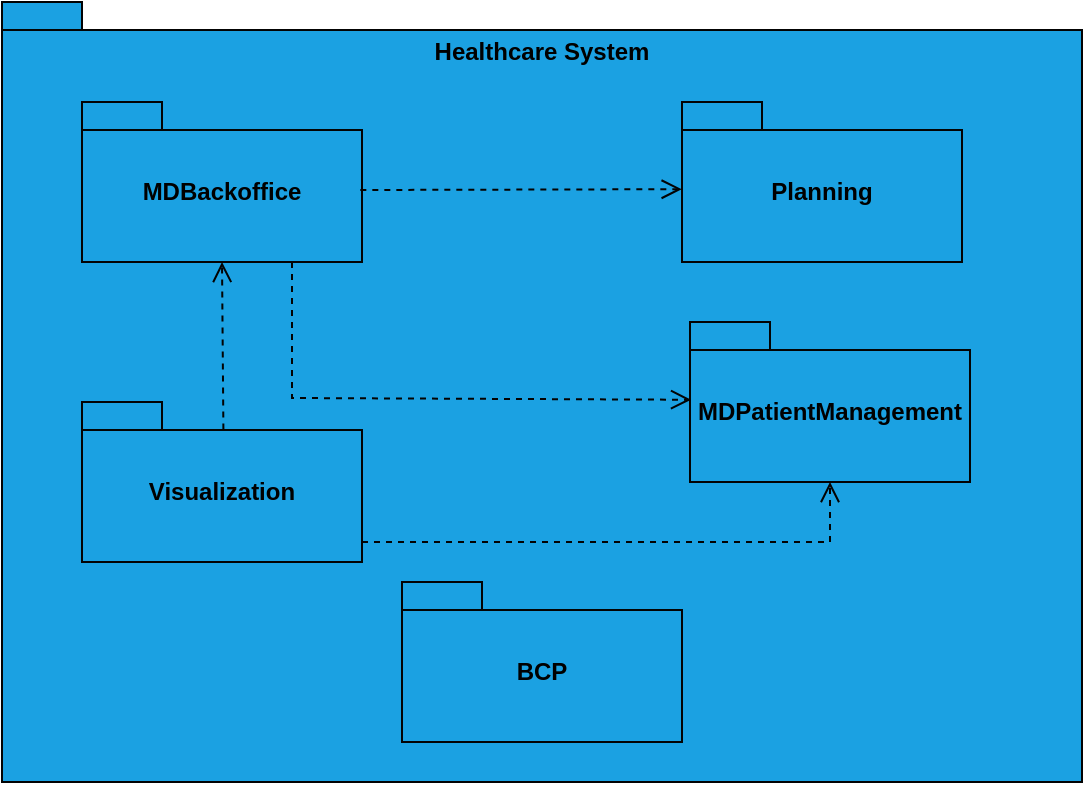 <mxfile version="25.0.2">
  <diagram name="Página-1" id="RwL_v3xmSVvoEW0B1FeW">
    <mxGraphModel dx="1312" dy="716" grid="1" gridSize="10" guides="1" tooltips="1" connect="1" arrows="1" fold="1" page="1" pageScale="1" pageWidth="827" pageHeight="1169" math="0" shadow="0">
      <root>
        <mxCell id="0" />
        <mxCell id="1" parent="0" />
        <mxCell id="0vD85CPpexM7nKXdHdo8-1" value="Healthcare System" style="shape=folder;fontStyle=1;spacingTop=3;tabWidth=40;tabHeight=14;tabPosition=left;html=1;whiteSpace=wrap;labelPosition=center;verticalLabelPosition=top;align=center;verticalAlign=bottom;labelBackgroundColor=none;labelBorderColor=none;spacing=-32;fillColor=#1BA1E2;strokeColor=#030303;" parent="1" vertex="1">
          <mxGeometry x="70" y="160" width="540" height="390" as="geometry" />
        </mxCell>
        <mxCell id="0vD85CPpexM7nKXdHdo8-2" value="MDBackoffice" style="shape=folder;fontStyle=1;spacingTop=10;tabWidth=40;tabHeight=14;tabPosition=left;html=1;whiteSpace=wrap;fillColor=#1BA1E2;strokeColor=#030303;" parent="1" vertex="1">
          <mxGeometry x="110" y="210" width="140" height="80" as="geometry" />
        </mxCell>
        <mxCell id="0vD85CPpexM7nKXdHdo8-3" value="Planning" style="shape=folder;fontStyle=1;spacingTop=10;tabWidth=40;tabHeight=14;tabPosition=left;html=1;whiteSpace=wrap;fillColor=#1BA1E2;strokeColor=#030303;" parent="1" vertex="1">
          <mxGeometry x="410" y="210" width="140" height="80" as="geometry" />
        </mxCell>
        <mxCell id="0vD85CPpexM7nKXdHdo8-5" value="Visualization" style="shape=folder;fontStyle=1;spacingTop=10;tabWidth=40;tabHeight=14;tabPosition=left;html=1;whiteSpace=wrap;fillColor=#1BA1E2;strokeColor=#030303;" parent="1" vertex="1">
          <mxGeometry x="110" y="360" width="140" height="80" as="geometry" />
        </mxCell>
        <mxCell id="0vD85CPpexM7nKXdHdo8-7" value="" style="html=1;verticalAlign=bottom;endArrow=open;dashed=1;endSize=8;curved=0;rounded=0;entryX=-0.001;entryY=0.545;entryDx=0;entryDy=0;entryPerimeter=0;exitX=0.994;exitY=0.55;exitDx=0;exitDy=0;exitPerimeter=0;strokeColor=#030303;" parent="1" source="0vD85CPpexM7nKXdHdo8-2" target="0vD85CPpexM7nKXdHdo8-3" edge="1">
          <mxGeometry relative="1" as="geometry">
            <mxPoint x="710" y="320" as="sourcePoint" />
            <mxPoint x="370" y="320" as="targetPoint" />
          </mxGeometry>
        </mxCell>
        <mxCell id="0vD85CPpexM7nKXdHdo8-15" value="" style="html=1;verticalAlign=bottom;endArrow=open;dashed=1;endSize=8;curved=0;rounded=0;entryX=0.5;entryY=1;entryDx=0;entryDy=0;entryPerimeter=0;exitX=0.505;exitY=0.172;exitDx=0;exitDy=0;exitPerimeter=0;strokeColor=#030303;" parent="1" source="0vD85CPpexM7nKXdHdo8-5" target="0vD85CPpexM7nKXdHdo8-2" edge="1">
          <mxGeometry relative="1" as="geometry">
            <mxPoint x="440" y="267" as="sourcePoint" />
            <mxPoint x="260" y="267" as="targetPoint" />
          </mxGeometry>
        </mxCell>
        <mxCell id="56yQtxT_Rmas7lgYht69-1" value="BCP" style="shape=folder;fontStyle=1;spacingTop=10;tabWidth=40;tabHeight=14;tabPosition=left;html=1;whiteSpace=wrap;fillColor=#1BA1E2;strokeColor=#030303;" parent="1" vertex="1">
          <mxGeometry x="270" y="450" width="140" height="80" as="geometry" />
        </mxCell>
        <mxCell id="JrVChtVC_zbbN-vGML_5-1" value="MDPatientManagement" style="shape=folder;fontStyle=1;spacingTop=10;tabWidth=40;tabHeight=14;tabPosition=left;html=1;whiteSpace=wrap;fillColor=#1BA1E2;strokeColor=#030303;" vertex="1" parent="1">
          <mxGeometry x="414" y="320" width="140" height="80" as="geometry" />
        </mxCell>
        <mxCell id="JrVChtVC_zbbN-vGML_5-2" value="" style="html=1;verticalAlign=bottom;endArrow=open;dashed=1;endSize=8;curved=0;rounded=0;entryX=0.5;entryY=1;entryDx=0;entryDy=0;entryPerimeter=0;exitX=1.008;exitY=0.682;exitDx=0;exitDy=0;exitPerimeter=0;strokeColor=#030303;" edge="1" parent="1" target="JrVChtVC_zbbN-vGML_5-1">
          <mxGeometry relative="1" as="geometry">
            <mxPoint x="250" y="430.0" as="sourcePoint" />
            <mxPoint x="413.16" y="390.0" as="targetPoint" />
            <Array as="points">
              <mxPoint x="484" y="430" />
            </Array>
          </mxGeometry>
        </mxCell>
        <mxCell id="JrVChtVC_zbbN-vGML_5-3" value="" style="html=1;verticalAlign=bottom;endArrow=open;dashed=1;endSize=8;curved=0;rounded=0;entryX=0.004;entryY=0.486;entryDx=0;entryDy=0;entryPerimeter=0;exitX=0.75;exitY=1;exitDx=0;exitDy=0;exitPerimeter=0;strokeColor=#030303;" edge="1" parent="1" source="0vD85CPpexM7nKXdHdo8-2" target="JrVChtVC_zbbN-vGML_5-1">
          <mxGeometry relative="1" as="geometry">
            <mxPoint x="261" y="425" as="sourcePoint" />
            <mxPoint x="424" y="425" as="targetPoint" />
            <Array as="points">
              <mxPoint x="215" y="358" />
            </Array>
          </mxGeometry>
        </mxCell>
      </root>
    </mxGraphModel>
  </diagram>
</mxfile>
